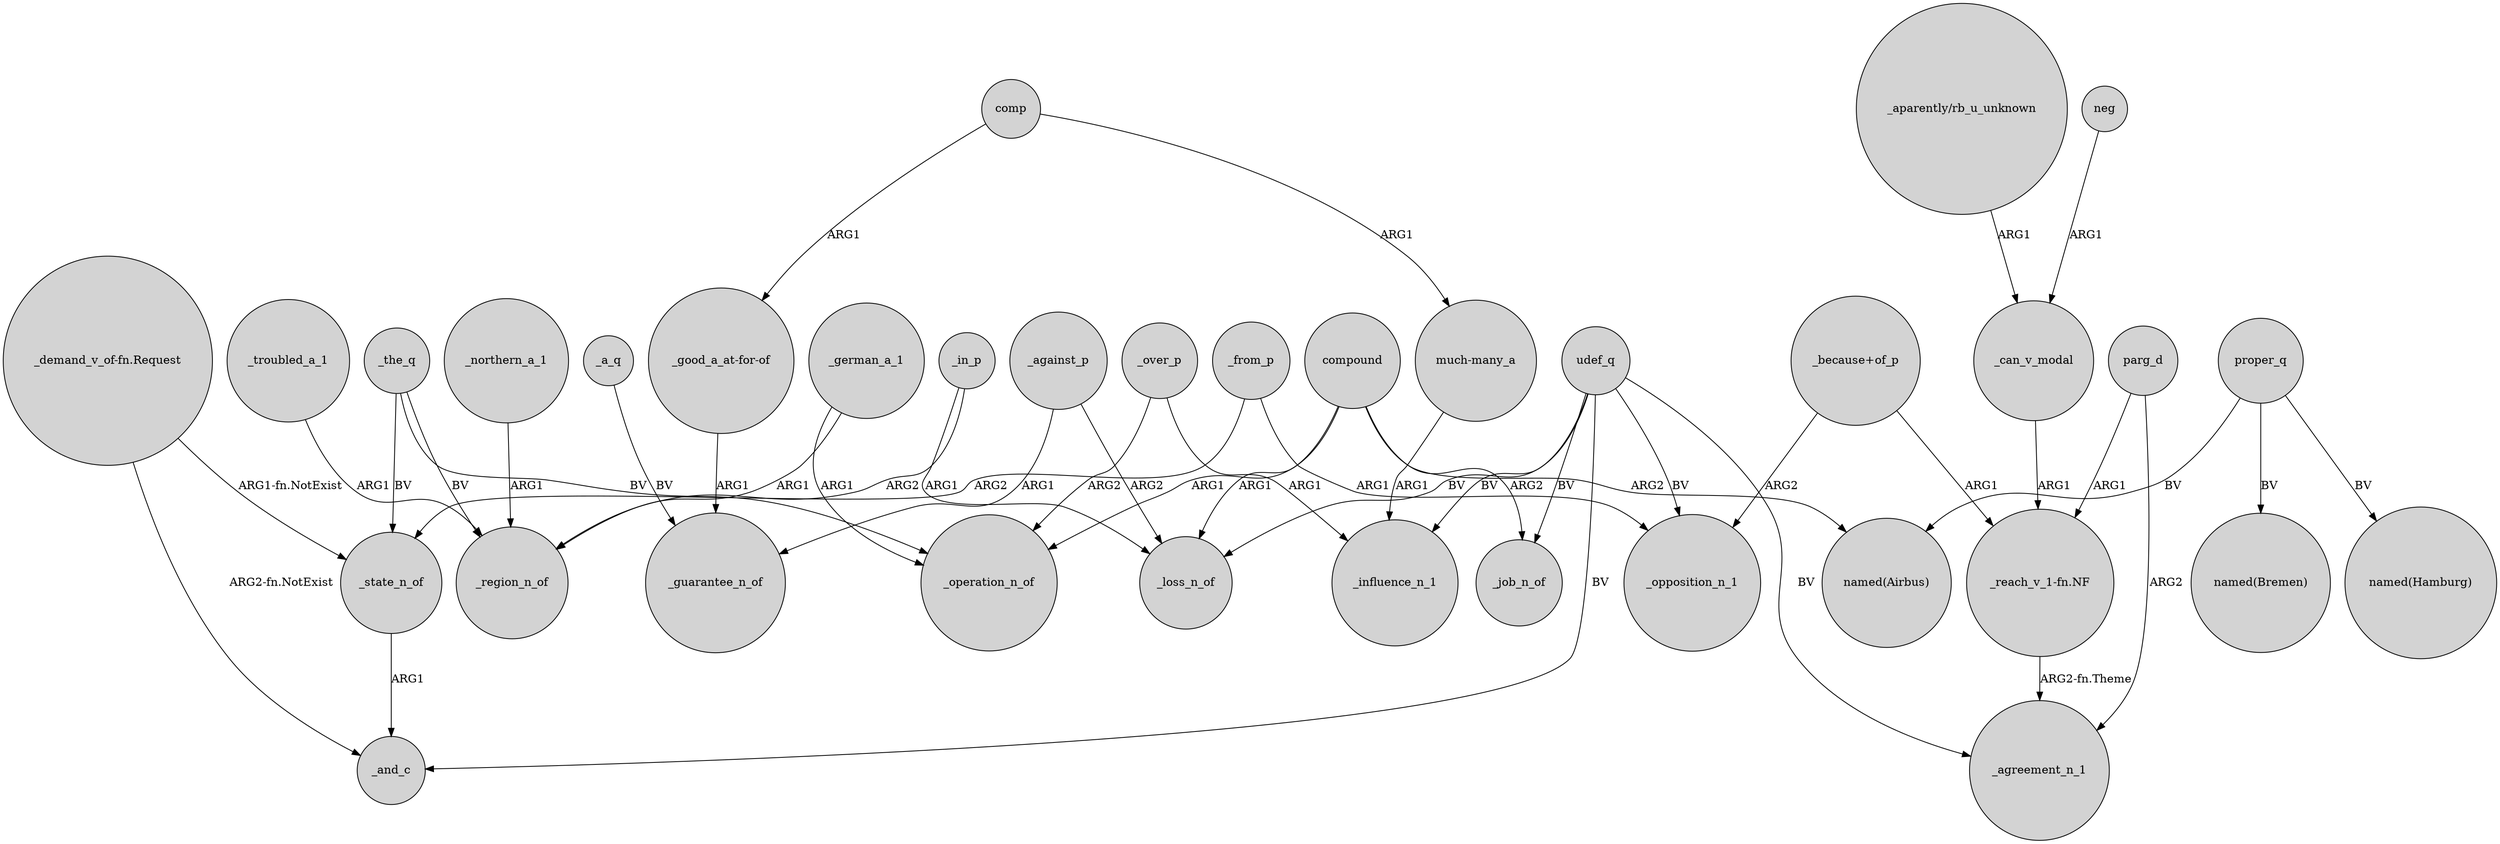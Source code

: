 digraph {
	node [shape=circle style=filled]
	compound -> _operation_n_of [label=ARG1]
	_from_p -> _state_n_of [label=ARG2]
	_against_p -> _guarantee_n_of [label=ARG1]
	_against_p -> _loss_n_of [label=ARG2]
	_northern_a_1 -> _region_n_of [label=ARG1]
	_state_n_of -> _and_c [label=ARG1]
	_the_q -> _operation_n_of [label=BV]
	_a_q -> _guarantee_n_of [label=BV]
	"_aparently/rb_u_unknown" -> _can_v_modal [label=ARG1]
	comp -> "_good_a_at-for-of" [label=ARG1]
	"much-many_a" -> _influence_n_1 [label=ARG1]
	compound -> _job_n_of [label=ARG2]
	_in_p -> _loss_n_of [label=ARG1]
	proper_q -> "named(Hamburg)" [label=BV]
	_the_q -> _state_n_of [label=BV]
	_from_p -> _opposition_n_1 [label=ARG1]
	_over_p -> _influence_n_1 [label=ARG1]
	"_because+of_p" -> "_reach_v_1-fn.NF" [label=ARG1]
	_can_v_modal -> "_reach_v_1-fn.NF" [label=ARG1]
	proper_q -> "named(Airbus)" [label=BV]
	"_good_a_at-for-of" -> _guarantee_n_of [label=ARG1]
	parg_d -> "_reach_v_1-fn.NF" [label=ARG1]
	udef_q -> _agreement_n_1 [label=BV]
	"_demand_v_of-fn.Request" -> _and_c [label="ARG2-fn.NotExist"]
	comp -> "much-many_a" [label=ARG1]
	_the_q -> _region_n_of [label=BV]
	_over_p -> _operation_n_of [label=ARG2]
	compound -> "named(Airbus)" [label=ARG2]
	"_demand_v_of-fn.Request" -> _state_n_of [label="ARG1-fn.NotExist"]
	neg -> _can_v_modal [label=ARG1]
	proper_q -> "named(Bremen)" [label=BV]
	compound -> _loss_n_of [label=ARG1]
	_in_p -> _region_n_of [label=ARG2]
	parg_d -> _agreement_n_1 [label=ARG2]
	udef_q -> _job_n_of [label=BV]
	_troubled_a_1 -> _region_n_of [label=ARG1]
	_german_a_1 -> _region_n_of [label=ARG1]
	udef_q -> _and_c [label=BV]
	udef_q -> _opposition_n_1 [label=BV]
	_german_a_1 -> _operation_n_of [label=ARG1]
	udef_q -> _loss_n_of [label=BV]
	"_reach_v_1-fn.NF" -> _agreement_n_1 [label="ARG2-fn.Theme"]
	"_because+of_p" -> _opposition_n_1 [label=ARG2]
	udef_q -> _influence_n_1 [label=BV]
}
